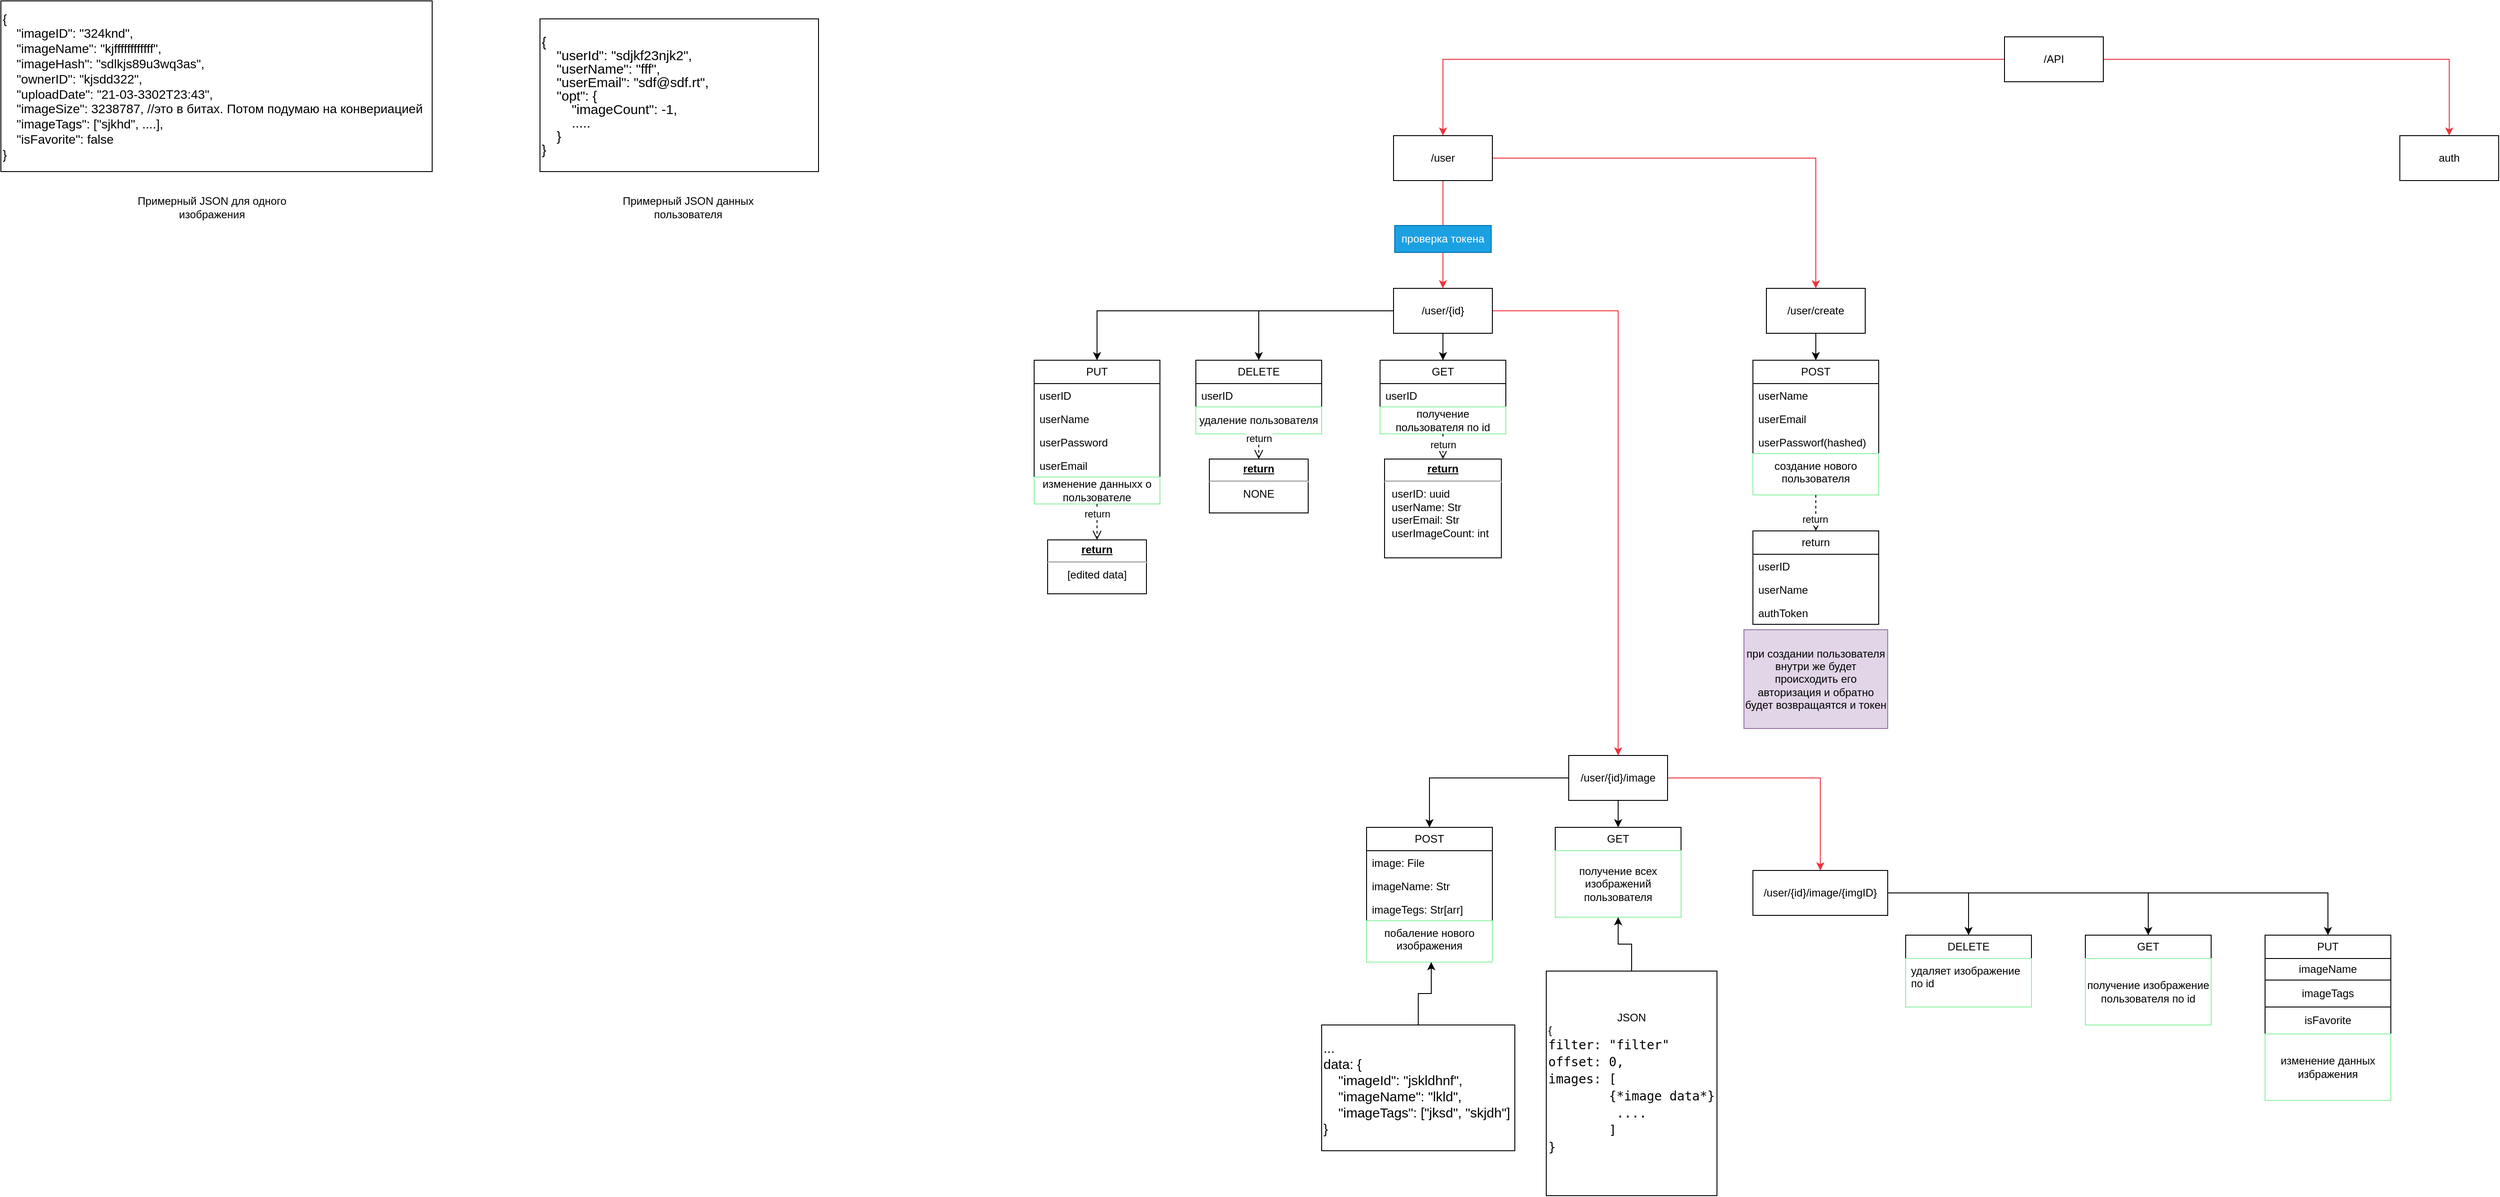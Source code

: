 <mxfile version="22.1.2" type="device">
  <diagram name="Page-1" id="VDa84fjbdHk5lfzFZGqd">
    <mxGraphModel dx="3134" dy="759" grid="1" gridSize="10" guides="1" tooltips="1" connect="1" arrows="1" fold="1" page="1" pageScale="1" pageWidth="850" pageHeight="1100" math="0" shadow="0">
      <root>
        <mxCell id="0" />
        <mxCell id="1" parent="0" />
        <mxCell id="FO7ApF4EuNFh9P2Lm897-5" style="edgeStyle=orthogonalEdgeStyle;rounded=0;orthogonalLoop=1;jettySize=auto;html=1;strokeColor=#ed333b;exitX=1;exitY=0.5;exitDx=0;exitDy=0;" parent="1" source="FO7ApF4EuNFh9P2Lm897-93" target="FO7ApF4EuNFh9P2Lm897-3" edge="1">
          <mxGeometry relative="1" as="geometry">
            <mxPoint x="-1.053" y="215" as="sourcePoint" />
          </mxGeometry>
        </mxCell>
        <mxCell id="FO7ApF4EuNFh9P2Lm897-6" style="edgeStyle=orthogonalEdgeStyle;rounded=0;orthogonalLoop=1;jettySize=auto;html=1;exitX=0;exitY=0.5;exitDx=0;exitDy=0;entryX=0.5;entryY=0;entryDx=0;entryDy=0;strokeColor=#ed333b;" parent="1" source="FO7ApF4EuNFh9P2Lm897-1" target="FO7ApF4EuNFh9P2Lm897-14" edge="1">
          <mxGeometry relative="1" as="geometry">
            <mxPoint x="185" y="200" as="targetPoint" />
          </mxGeometry>
        </mxCell>
        <mxCell id="FO7ApF4EuNFh9P2Lm897-7" style="edgeStyle=orthogonalEdgeStyle;rounded=0;orthogonalLoop=1;jettySize=auto;html=1;exitX=1;exitY=0.5;exitDx=0;exitDy=0;strokeColor=#ed333b;" parent="1" source="FO7ApF4EuNFh9P2Lm897-1" target="FO7ApF4EuNFh9P2Lm897-4" edge="1">
          <mxGeometry relative="1" as="geometry" />
        </mxCell>
        <mxCell id="FO7ApF4EuNFh9P2Lm897-1" value="&lt;div&gt;/API&lt;/div&gt;" style="html=1;whiteSpace=wrap;" parent="1" vertex="1">
          <mxGeometry x="570" y="80" width="110" height="50" as="geometry" />
        </mxCell>
        <mxCell id="FO7ApF4EuNFh9P2Lm897-140" style="edgeStyle=orthogonalEdgeStyle;rounded=0;orthogonalLoop=1;jettySize=auto;html=1;exitX=0.5;exitY=1;exitDx=0;exitDy=0;entryX=0.5;entryY=0;entryDx=0;entryDy=0;" parent="1" source="FO7ApF4EuNFh9P2Lm897-3" target="FO7ApF4EuNFh9P2Lm897-137" edge="1">
          <mxGeometry relative="1" as="geometry" />
        </mxCell>
        <mxCell id="FO7ApF4EuNFh9P2Lm897-146" style="edgeStyle=orthogonalEdgeStyle;rounded=0;orthogonalLoop=1;jettySize=auto;html=1;exitX=0;exitY=0.5;exitDx=0;exitDy=0;entryX=0.5;entryY=0;entryDx=0;entryDy=0;" parent="1" source="FO7ApF4EuNFh9P2Lm897-3" target="FO7ApF4EuNFh9P2Lm897-141" edge="1">
          <mxGeometry relative="1" as="geometry" />
        </mxCell>
        <mxCell id="FO7ApF4EuNFh9P2Lm897-148" style="edgeStyle=orthogonalEdgeStyle;rounded=0;orthogonalLoop=1;jettySize=auto;html=1;exitX=1;exitY=0.5;exitDx=0;exitDy=0;strokeColor=#ed333b;" parent="1" source="FO7ApF4EuNFh9P2Lm897-3" target="FO7ApF4EuNFh9P2Lm897-147" edge="1">
          <mxGeometry relative="1" as="geometry" />
        </mxCell>
        <mxCell id="FO7ApF4EuNFh9P2Lm897-3" value="&lt;div&gt;/user/{id}/image&lt;/div&gt;" style="html=1;whiteSpace=wrap;" parent="1" vertex="1">
          <mxGeometry x="85" y="880" width="110" height="50" as="geometry" />
        </mxCell>
        <mxCell id="FO7ApF4EuNFh9P2Lm897-4" value="auth" style="html=1;whiteSpace=wrap;" parent="1" vertex="1">
          <mxGeometry x="1010" y="190" width="110" height="50" as="geometry" />
        </mxCell>
        <mxCell id="FO7ApF4EuNFh9P2Lm897-94" style="edgeStyle=orthogonalEdgeStyle;rounded=0;orthogonalLoop=1;jettySize=auto;html=1;exitX=0.5;exitY=1;exitDx=0;exitDy=0;entryX=0.5;entryY=0;entryDx=0;entryDy=0;strokeColor=#ed333b;" parent="1" source="FO7ApF4EuNFh9P2Lm897-14" target="FO7ApF4EuNFh9P2Lm897-93" edge="1">
          <mxGeometry relative="1" as="geometry">
            <Array as="points">
              <mxPoint x="-55" y="240" />
              <mxPoint x="-55" y="740" />
            </Array>
          </mxGeometry>
        </mxCell>
        <mxCell id="FO7ApF4EuNFh9P2Lm897-118" style="edgeStyle=orthogonalEdgeStyle;rounded=0;orthogonalLoop=1;jettySize=auto;html=1;exitX=1;exitY=0.5;exitDx=0;exitDy=0;strokeColor=#ed333b;" parent="1" source="FO7ApF4EuNFh9P2Lm897-14" target="FO7ApF4EuNFh9P2Lm897-117" edge="1">
          <mxGeometry relative="1" as="geometry" />
        </mxCell>
        <mxCell id="FO7ApF4EuNFh9P2Lm897-14" value="/user" style="html=1;whiteSpace=wrap;" parent="1" vertex="1">
          <mxGeometry x="-110" y="190" width="110" height="50" as="geometry" />
        </mxCell>
        <mxCell id="FO7ApF4EuNFh9P2Lm897-27" value="GET" style="swimlane;fontStyle=0;childLayout=stackLayout;horizontal=1;startSize=26;fillColor=none;horizontalStack=0;resizeParent=1;resizeParentMax=0;resizeLast=0;collapsible=1;marginBottom=0;whiteSpace=wrap;html=1;" parent="1" vertex="1">
          <mxGeometry x="-125" y="440" width="140" height="82" as="geometry" />
        </mxCell>
        <mxCell id="FO7ApF4EuNFh9P2Lm897-28" value="userID" style="text;strokeColor=none;fillColor=none;align=left;verticalAlign=top;spacingLeft=4;spacingRight=4;overflow=hidden;rotatable=0;points=[[0,0.5],[1,0.5]];portConstraint=eastwest;whiteSpace=wrap;html=1;" parent="FO7ApF4EuNFh9P2Lm897-27" vertex="1">
          <mxGeometry y="26" width="140" height="26" as="geometry" />
        </mxCell>
        <mxCell id="FO7ApF4EuNFh9P2Lm897-37" value="получение пользователя по id" style="text;html=1;strokeColor=#8ff0a4;fillColor=none;align=center;verticalAlign=middle;whiteSpace=wrap;rounded=0;" parent="FO7ApF4EuNFh9P2Lm897-27" vertex="1">
          <mxGeometry y="52" width="140" height="30" as="geometry" />
        </mxCell>
        <mxCell id="FO7ApF4EuNFh9P2Lm897-49" value="&lt;p style=&quot;margin:0px;margin-top:4px;text-align:center;text-decoration:underline;&quot;&gt;&lt;b&gt;return&lt;/b&gt;&lt;br&gt;&lt;/p&gt;&lt;hr&gt;&lt;p style=&quot;margin:0px;margin-left:8px;&quot;&gt;userID: uuid&lt;br&gt;&lt;/p&gt;&lt;p style=&quot;margin:0px;margin-left:8px;&quot;&gt;userName: Str&lt;/p&gt;&lt;p style=&quot;margin:0px;margin-left:8px;&quot;&gt;userEmail: Str&lt;/p&gt;&lt;p style=&quot;margin:0px;margin-left:8px;&quot;&gt;userImageCount: int&lt;br&gt;&lt;/p&gt;" style="verticalAlign=top;align=left;overflow=fill;fontSize=12;fontFamily=Helvetica;html=1;whiteSpace=wrap;" parent="1" vertex="1">
          <mxGeometry x="-120" y="550" width="130" height="110" as="geometry" />
        </mxCell>
        <mxCell id="FO7ApF4EuNFh9P2Lm897-50" value="return" style="html=1;verticalAlign=bottom;endArrow=open;dashed=1;endSize=8;curved=0;rounded=0;exitX=0.5;exitY=1;exitDx=0;exitDy=0;entryX=0.5;entryY=0;entryDx=0;entryDy=0;" parent="1" source="FO7ApF4EuNFh9P2Lm897-27" target="FO7ApF4EuNFh9P2Lm897-49" edge="1">
          <mxGeometry x="0.474" relative="1" as="geometry">
            <mxPoint x="10" y="522" as="sourcePoint" />
            <mxPoint x="320" y="600" as="targetPoint" />
            <mxPoint as="offset" />
          </mxGeometry>
        </mxCell>
        <mxCell id="FO7ApF4EuNFh9P2Lm897-57" value="DELETE" style="swimlane;fontStyle=0;childLayout=stackLayout;horizontal=1;startSize=26;fillColor=none;horizontalStack=0;resizeParent=1;resizeParentMax=0;resizeLast=0;collapsible=1;marginBottom=0;whiteSpace=wrap;html=1;" parent="1" vertex="1">
          <mxGeometry x="-330" y="440" width="140" height="82" as="geometry" />
        </mxCell>
        <mxCell id="FO7ApF4EuNFh9P2Lm897-58" value="userID" style="text;strokeColor=none;fillColor=none;align=left;verticalAlign=top;spacingLeft=4;spacingRight=4;overflow=hidden;rotatable=0;points=[[0,0.5],[1,0.5]];portConstraint=eastwest;whiteSpace=wrap;html=1;" parent="FO7ApF4EuNFh9P2Lm897-57" vertex="1">
          <mxGeometry y="26" width="140" height="26" as="geometry" />
        </mxCell>
        <mxCell id="FO7ApF4EuNFh9P2Lm897-62" value="удаление пользователя" style="text;html=1;align=center;verticalAlign=middle;whiteSpace=wrap;rounded=0;strokeColor=#8ff0a4;" parent="FO7ApF4EuNFh9P2Lm897-57" vertex="1">
          <mxGeometry y="52" width="140" height="30" as="geometry" />
        </mxCell>
        <mxCell id="FO7ApF4EuNFh9P2Lm897-63" value="&lt;p style=&quot;margin:0px;margin-top:4px;text-align:center;text-decoration:underline;&quot;&gt;&lt;b&gt;return&lt;/b&gt;&lt;br&gt;&lt;/p&gt;&lt;hr&gt;&lt;div align=&quot;center&quot;&gt;NONE&lt;br&gt;&lt;/div&gt;" style="verticalAlign=top;align=left;overflow=fill;fontSize=12;fontFamily=Helvetica;html=1;whiteSpace=wrap;" parent="1" vertex="1">
          <mxGeometry x="-315" y="550" width="110" height="60" as="geometry" />
        </mxCell>
        <mxCell id="FO7ApF4EuNFh9P2Lm897-65" value="return" style="html=1;verticalAlign=bottom;endArrow=open;dashed=1;endSize=8;curved=0;rounded=0;exitX=0.5;exitY=1;exitDx=0;exitDy=0;entryX=0.5;entryY=0;entryDx=0;entryDy=0;" parent="1" source="FO7ApF4EuNFh9P2Lm897-62" target="FO7ApF4EuNFh9P2Lm897-63" edge="1">
          <mxGeometry relative="1" as="geometry">
            <mxPoint x="-315" y="522" as="sourcePoint" />
            <mxPoint x="-5" y="380" as="targetPoint" />
          </mxGeometry>
        </mxCell>
        <mxCell id="FO7ApF4EuNFh9P2Lm897-67" value="PUT" style="swimlane;fontStyle=0;childLayout=stackLayout;horizontal=1;startSize=26;fillColor=none;horizontalStack=0;resizeParent=1;resizeParentMax=0;resizeLast=0;collapsible=1;marginBottom=0;whiteSpace=wrap;html=1;" parent="1" vertex="1">
          <mxGeometry x="-510" y="440" width="140" height="160" as="geometry" />
        </mxCell>
        <mxCell id="FO7ApF4EuNFh9P2Lm897-68" value="userID" style="text;strokeColor=none;fillColor=none;align=left;verticalAlign=top;spacingLeft=4;spacingRight=4;overflow=hidden;rotatable=0;points=[[0,0.5],[1,0.5]];portConstraint=eastwest;whiteSpace=wrap;html=1;" parent="FO7ApF4EuNFh9P2Lm897-67" vertex="1">
          <mxGeometry y="26" width="140" height="26" as="geometry" />
        </mxCell>
        <mxCell id="FO7ApF4EuNFh9P2Lm897-69" value="userName" style="text;strokeColor=none;fillColor=none;align=left;verticalAlign=top;spacingLeft=4;spacingRight=4;overflow=hidden;rotatable=0;points=[[0,0.5],[1,0.5]];portConstraint=eastwest;whiteSpace=wrap;html=1;" parent="FO7ApF4EuNFh9P2Lm897-67" vertex="1">
          <mxGeometry y="52" width="140" height="26" as="geometry" />
        </mxCell>
        <mxCell id="FO7ApF4EuNFh9P2Lm897-70" value="userPassword" style="text;strokeColor=none;fillColor=none;align=left;verticalAlign=top;spacingLeft=4;spacingRight=4;overflow=hidden;rotatable=0;points=[[0,0.5],[1,0.5]];portConstraint=eastwest;whiteSpace=wrap;html=1;" parent="FO7ApF4EuNFh9P2Lm897-67" vertex="1">
          <mxGeometry y="78" width="140" height="26" as="geometry" />
        </mxCell>
        <mxCell id="FO7ApF4EuNFh9P2Lm897-71" value="userEmail" style="text;strokeColor=none;fillColor=none;align=left;verticalAlign=top;spacingLeft=4;spacingRight=4;overflow=hidden;rotatable=0;points=[[0,0.5],[1,0.5]];portConstraint=eastwest;whiteSpace=wrap;html=1;" parent="FO7ApF4EuNFh9P2Lm897-67" vertex="1">
          <mxGeometry y="104" width="140" height="26" as="geometry" />
        </mxCell>
        <mxCell id="FO7ApF4EuNFh9P2Lm897-101" value="изменение данныхх о пользователе" style="text;html=1;strokeColor=#8ff0a4;fillColor=none;align=center;verticalAlign=middle;whiteSpace=wrap;rounded=0;" parent="FO7ApF4EuNFh9P2Lm897-67" vertex="1">
          <mxGeometry y="130" width="140" height="30" as="geometry" />
        </mxCell>
        <mxCell id="FO7ApF4EuNFh9P2Lm897-95" style="edgeStyle=orthogonalEdgeStyle;rounded=0;orthogonalLoop=1;jettySize=auto;html=1;exitX=0.5;exitY=1;exitDx=0;exitDy=0;entryX=0.5;entryY=0;entryDx=0;entryDy=0;" parent="1" source="FO7ApF4EuNFh9P2Lm897-93" target="FO7ApF4EuNFh9P2Lm897-27" edge="1">
          <mxGeometry relative="1" as="geometry" />
        </mxCell>
        <mxCell id="FO7ApF4EuNFh9P2Lm897-115" style="edgeStyle=orthogonalEdgeStyle;rounded=0;orthogonalLoop=1;jettySize=auto;html=1;exitX=0;exitY=0.5;exitDx=0;exitDy=0;entryX=0.5;entryY=0;entryDx=0;entryDy=0;" parent="1" source="FO7ApF4EuNFh9P2Lm897-93" target="FO7ApF4EuNFh9P2Lm897-67" edge="1">
          <mxGeometry relative="1" as="geometry" />
        </mxCell>
        <mxCell id="FO7ApF4EuNFh9P2Lm897-116" style="edgeStyle=orthogonalEdgeStyle;rounded=0;orthogonalLoop=1;jettySize=auto;html=1;exitX=0;exitY=0.5;exitDx=0;exitDy=0;entryX=0.5;entryY=0;entryDx=0;entryDy=0;" parent="1" source="FO7ApF4EuNFh9P2Lm897-93" target="FO7ApF4EuNFh9P2Lm897-57" edge="1">
          <mxGeometry relative="1" as="geometry" />
        </mxCell>
        <mxCell id="FO7ApF4EuNFh9P2Lm897-93" value="/user/{id}" style="html=1;whiteSpace=wrap;" parent="1" vertex="1">
          <mxGeometry x="-110" y="360" width="110" height="50" as="geometry" />
        </mxCell>
        <mxCell id="FO7ApF4EuNFh9P2Lm897-102" value="&lt;p style=&quot;margin:0px;margin-top:4px;text-align:center;text-decoration:underline;&quot;&gt;&lt;b&gt;return&lt;/b&gt;&lt;br&gt;&lt;/p&gt;&lt;hr&gt;&lt;div align=&quot;center&quot;&gt;[edited data]&lt;br&gt;&lt;/div&gt;" style="verticalAlign=top;align=left;overflow=fill;fontSize=12;fontFamily=Helvetica;html=1;whiteSpace=wrap;" parent="1" vertex="1">
          <mxGeometry x="-495" y="640" width="110" height="60" as="geometry" />
        </mxCell>
        <mxCell id="FO7ApF4EuNFh9P2Lm897-103" value="return" style="html=1;verticalAlign=bottom;endArrow=open;dashed=1;endSize=8;curved=0;rounded=0;exitX=0.5;exitY=1;exitDx=0;exitDy=0;entryX=0.5;entryY=0;entryDx=0;entryDy=0;" parent="1" source="FO7ApF4EuNFh9P2Lm897-101" target="FO7ApF4EuNFh9P2Lm897-102" edge="1">
          <mxGeometry relative="1" as="geometry">
            <mxPoint x="-100" y="540" as="sourcePoint" />
            <mxPoint x="-180" y="540" as="targetPoint" />
          </mxGeometry>
        </mxCell>
        <mxCell id="FO7ApF4EuNFh9P2Lm897-129" style="edgeStyle=orthogonalEdgeStyle;rounded=0;orthogonalLoop=1;jettySize=auto;html=1;exitX=0.5;exitY=1;exitDx=0;exitDy=0;entryX=0.5;entryY=0;entryDx=0;entryDy=0;" parent="1" source="FO7ApF4EuNFh9P2Lm897-117" target="FO7ApF4EuNFh9P2Lm897-120" edge="1">
          <mxGeometry relative="1" as="geometry" />
        </mxCell>
        <mxCell id="FO7ApF4EuNFh9P2Lm897-117" value="/user/create" style="html=1;whiteSpace=wrap;" parent="1" vertex="1">
          <mxGeometry x="305" y="360" width="110" height="50" as="geometry" />
        </mxCell>
        <mxCell id="FO7ApF4EuNFh9P2Lm897-120" value="POST" style="swimlane;fontStyle=0;childLayout=stackLayout;horizontal=1;startSize=26;fillColor=none;horizontalStack=0;resizeParent=1;resizeParentMax=0;resizeLast=0;collapsible=1;marginBottom=0;whiteSpace=wrap;html=1;" parent="1" vertex="1">
          <mxGeometry x="290" y="440" width="140" height="150" as="geometry" />
        </mxCell>
        <mxCell id="FO7ApF4EuNFh9P2Lm897-121" value="userName" style="text;strokeColor=none;fillColor=none;align=left;verticalAlign=top;spacingLeft=4;spacingRight=4;overflow=hidden;rotatable=0;points=[[0,0.5],[1,0.5]];portConstraint=eastwest;whiteSpace=wrap;html=1;" parent="FO7ApF4EuNFh9P2Lm897-120" vertex="1">
          <mxGeometry y="26" width="140" height="26" as="geometry" />
        </mxCell>
        <mxCell id="FO7ApF4EuNFh9P2Lm897-122" value="userEmail" style="text;strokeColor=none;fillColor=none;align=left;verticalAlign=top;spacingLeft=4;spacingRight=4;overflow=hidden;rotatable=0;points=[[0,0.5],[1,0.5]];portConstraint=eastwest;whiteSpace=wrap;html=1;" parent="FO7ApF4EuNFh9P2Lm897-120" vertex="1">
          <mxGeometry y="52" width="140" height="26" as="geometry" />
        </mxCell>
        <mxCell id="FO7ApF4EuNFh9P2Lm897-123" value="userPassworf(hashed)" style="text;strokeColor=none;fillColor=none;align=left;verticalAlign=top;spacingLeft=4;spacingRight=4;overflow=hidden;rotatable=0;points=[[0,0.5],[1,0.5]];portConstraint=eastwest;whiteSpace=wrap;html=1;" parent="FO7ApF4EuNFh9P2Lm897-120" vertex="1">
          <mxGeometry y="78" width="140" height="26" as="geometry" />
        </mxCell>
        <mxCell id="FO7ApF4EuNFh9P2Lm897-130" value="&lt;div align=&quot;center&quot;&gt;создание нового пользователя&lt;/div&gt;" style="text;strokeColor=#8ff0a4;fillColor=none;align=center;verticalAlign=top;spacingLeft=4;spacingRight=4;overflow=hidden;rotatable=0;points=[[0,0.5],[1,0.5]];portConstraint=eastwest;whiteSpace=wrap;html=1;" parent="FO7ApF4EuNFh9P2Lm897-120" vertex="1">
          <mxGeometry y="104" width="140" height="46" as="geometry" />
        </mxCell>
        <mxCell id="FO7ApF4EuNFh9P2Lm897-124" value="return" style="html=1;verticalAlign=bottom;endArrow=open;dashed=1;endSize=8;curved=0;rounded=0;" parent="1" target="FO7ApF4EuNFh9P2Lm897-125" edge="1">
          <mxGeometry x="0.763" y="-1" relative="1" as="geometry">
            <mxPoint x="360" y="590" as="sourcePoint" />
            <mxPoint x="475" y="510" as="targetPoint" />
            <mxPoint as="offset" />
          </mxGeometry>
        </mxCell>
        <mxCell id="FO7ApF4EuNFh9P2Lm897-125" value="return" style="swimlane;fontStyle=0;childLayout=stackLayout;horizontal=1;startSize=26;fillColor=none;horizontalStack=0;resizeParent=1;resizeParentMax=0;resizeLast=0;collapsible=1;marginBottom=0;whiteSpace=wrap;html=1;" parent="1" vertex="1">
          <mxGeometry x="290" y="630" width="140" height="104" as="geometry" />
        </mxCell>
        <mxCell id="FO7ApF4EuNFh9P2Lm897-126" value="userID" style="text;strokeColor=none;fillColor=none;align=left;verticalAlign=top;spacingLeft=4;spacingRight=4;overflow=hidden;rotatable=0;points=[[0,0.5],[1,0.5]];portConstraint=eastwest;whiteSpace=wrap;html=1;" parent="FO7ApF4EuNFh9P2Lm897-125" vertex="1">
          <mxGeometry y="26" width="140" height="26" as="geometry" />
        </mxCell>
        <mxCell id="FO7ApF4EuNFh9P2Lm897-127" value="userName" style="text;strokeColor=none;fillColor=none;align=left;verticalAlign=top;spacingLeft=4;spacingRight=4;overflow=hidden;rotatable=0;points=[[0,0.5],[1,0.5]];portConstraint=eastwest;whiteSpace=wrap;html=1;" parent="FO7ApF4EuNFh9P2Lm897-125" vertex="1">
          <mxGeometry y="52" width="140" height="26" as="geometry" />
        </mxCell>
        <mxCell id="FO7ApF4EuNFh9P2Lm897-131" value="authToken" style="text;strokeColor=none;fillColor=none;align=left;verticalAlign=top;spacingLeft=4;spacingRight=4;overflow=hidden;rotatable=0;points=[[0,0.5],[1,0.5]];portConstraint=eastwest;whiteSpace=wrap;html=1;" parent="FO7ApF4EuNFh9P2Lm897-125" vertex="1">
          <mxGeometry y="78" width="140" height="26" as="geometry" />
        </mxCell>
        <mxCell id="FO7ApF4EuNFh9P2Lm897-133" value="при создании пользователя внутри же будет происходить его авторизация и обратно будет возвращаятся и токен" style="text;html=1;strokeColor=#9673a6;fillColor=#e1d5e7;align=center;verticalAlign=middle;whiteSpace=wrap;rounded=0;" parent="1" vertex="1">
          <mxGeometry x="280" y="740" width="160" height="110" as="geometry" />
        </mxCell>
        <mxCell id="FO7ApF4EuNFh9P2Lm897-136" value="проверка токена" style="rounded=0;whiteSpace=wrap;html=1;fillColor=#1ba1e2;strokeColor=#006EAF;fontColor=#ffffff;" parent="1" vertex="1">
          <mxGeometry x="-108.75" y="290" width="107.5" height="30" as="geometry" />
        </mxCell>
        <mxCell id="FO7ApF4EuNFh9P2Lm897-137" value="GET" style="swimlane;fontStyle=0;childLayout=stackLayout;horizontal=1;startSize=26;fillColor=none;horizontalStack=0;resizeParent=1;resizeParentMax=0;resizeLast=0;collapsible=1;marginBottom=0;whiteSpace=wrap;html=1;" parent="1" vertex="1">
          <mxGeometry x="70" y="960" width="140" height="100" as="geometry" />
        </mxCell>
        <mxCell id="FO7ApF4EuNFh9P2Lm897-139" value="получение всех изображений пользователя" style="text;html=1;strokeColor=#8ff0a4;fillColor=none;align=center;verticalAlign=middle;whiteSpace=wrap;rounded=0;" parent="FO7ApF4EuNFh9P2Lm897-137" vertex="1">
          <mxGeometry y="26" width="140" height="74" as="geometry" />
        </mxCell>
        <mxCell id="FO7ApF4EuNFh9P2Lm897-141" value="POST" style="swimlane;fontStyle=0;childLayout=stackLayout;horizontal=1;startSize=26;fillColor=none;horizontalStack=0;resizeParent=1;resizeParentMax=0;resizeLast=0;collapsible=1;marginBottom=0;whiteSpace=wrap;html=1;" parent="1" vertex="1">
          <mxGeometry x="-140" y="960" width="140" height="150" as="geometry" />
        </mxCell>
        <mxCell id="FO7ApF4EuNFh9P2Lm897-142" value="&lt;div&gt;image: File&lt;/div&gt;" style="text;strokeColor=none;fillColor=none;align=left;verticalAlign=top;spacingLeft=4;spacingRight=4;overflow=hidden;rotatable=0;points=[[0,0.5],[1,0.5]];portConstraint=eastwest;whiteSpace=wrap;html=1;" parent="FO7ApF4EuNFh9P2Lm897-141" vertex="1">
          <mxGeometry y="26" width="140" height="26" as="geometry" />
        </mxCell>
        <mxCell id="FO7ApF4EuNFh9P2Lm897-154" value="imageName: Str" style="text;strokeColor=none;fillColor=none;align=left;verticalAlign=top;spacingLeft=4;spacingRight=4;overflow=hidden;rotatable=0;points=[[0,0.5],[1,0.5]];portConstraint=eastwest;whiteSpace=wrap;html=1;" parent="FO7ApF4EuNFh9P2Lm897-141" vertex="1">
          <mxGeometry y="52" width="140" height="26" as="geometry" />
        </mxCell>
        <mxCell id="FO7ApF4EuNFh9P2Lm897-155" value="imageTegs: Str[arr]" style="text;strokeColor=none;fillColor=none;align=left;verticalAlign=top;spacingLeft=4;spacingRight=4;overflow=hidden;rotatable=0;points=[[0,0.5],[1,0.5]];portConstraint=eastwest;whiteSpace=wrap;html=1;" parent="FO7ApF4EuNFh9P2Lm897-141" vertex="1">
          <mxGeometry y="78" width="140" height="26" as="geometry" />
        </mxCell>
        <mxCell id="FO7ApF4EuNFh9P2Lm897-145" value="побаление нового изображения" style="text;strokeColor=#8ff0a4;fillColor=none;align=center;verticalAlign=top;spacingLeft=4;spacingRight=4;overflow=hidden;rotatable=0;points=[[0,0.5],[1,0.5]];portConstraint=eastwest;whiteSpace=wrap;html=1;" parent="FO7ApF4EuNFh9P2Lm897-141" vertex="1">
          <mxGeometry y="104" width="140" height="46" as="geometry" />
        </mxCell>
        <mxCell id="FO7ApF4EuNFh9P2Lm897-153" style="edgeStyle=orthogonalEdgeStyle;rounded=0;orthogonalLoop=1;jettySize=auto;html=1;exitX=1;exitY=0.5;exitDx=0;exitDy=0;" parent="1" source="FO7ApF4EuNFh9P2Lm897-147" target="FO7ApF4EuNFh9P2Lm897-149" edge="1">
          <mxGeometry relative="1" as="geometry" />
        </mxCell>
        <mxCell id="FO7ApF4EuNFh9P2Lm897-158" style="edgeStyle=orthogonalEdgeStyle;rounded=0;orthogonalLoop=1;jettySize=auto;html=1;exitX=1;exitY=0.5;exitDx=0;exitDy=0;" parent="1" source="FO7ApF4EuNFh9P2Lm897-147" target="FO7ApF4EuNFh9P2Lm897-156" edge="1">
          <mxGeometry relative="1" as="geometry" />
        </mxCell>
        <mxCell id="wBVSe3aJyRtdsq2dPG20-7" style="edgeStyle=orthogonalEdgeStyle;rounded=0;orthogonalLoop=1;jettySize=auto;html=1;exitX=1;exitY=0.5;exitDx=0;exitDy=0;entryX=0.5;entryY=0;entryDx=0;entryDy=0;" edge="1" parent="1" source="FO7ApF4EuNFh9P2Lm897-147" target="wBVSe3aJyRtdsq2dPG20-2">
          <mxGeometry relative="1" as="geometry" />
        </mxCell>
        <mxCell id="FO7ApF4EuNFh9P2Lm897-147" value="&lt;div&gt;/user/{id}/image/{imgID}&lt;/div&gt;" style="html=1;whiteSpace=wrap;" parent="1" vertex="1">
          <mxGeometry x="290" y="1008" width="150" height="50" as="geometry" />
        </mxCell>
        <mxCell id="FO7ApF4EuNFh9P2Lm897-149" value="DELETE" style="swimlane;fontStyle=0;childLayout=stackLayout;horizontal=1;startSize=26;fillColor=none;horizontalStack=0;resizeParent=1;resizeParentMax=0;resizeLast=0;collapsible=1;marginBottom=0;whiteSpace=wrap;html=1;" parent="1" vertex="1">
          <mxGeometry x="460" y="1080" width="140" height="80" as="geometry" />
        </mxCell>
        <mxCell id="FO7ApF4EuNFh9P2Lm897-152" value="удаляет изображение по id" style="text;strokeColor=#8ff0a4;fillColor=none;align=left;verticalAlign=top;spacingLeft=4;spacingRight=4;overflow=hidden;rotatable=0;points=[[0,0.5],[1,0.5]];portConstraint=eastwest;whiteSpace=wrap;html=1;" parent="FO7ApF4EuNFh9P2Lm897-149" vertex="1">
          <mxGeometry y="26" width="140" height="54" as="geometry" />
        </mxCell>
        <mxCell id="FO7ApF4EuNFh9P2Lm897-156" value="GET" style="swimlane;fontStyle=0;childLayout=stackLayout;horizontal=1;startSize=26;fillColor=none;horizontalStack=0;resizeParent=1;resizeParentMax=0;resizeLast=0;collapsible=1;marginBottom=0;whiteSpace=wrap;html=1;" parent="1" vertex="1">
          <mxGeometry x="660" y="1080" width="140" height="100" as="geometry" />
        </mxCell>
        <mxCell id="FO7ApF4EuNFh9P2Lm897-157" value="получение изображение пользователя по id" style="text;html=1;strokeColor=#8ff0a4;fillColor=none;align=center;verticalAlign=middle;whiteSpace=wrap;rounded=0;" parent="FO7ApF4EuNFh9P2Lm897-156" vertex="1">
          <mxGeometry y="26" width="140" height="74" as="geometry" />
        </mxCell>
        <mxCell id="HGypwTEKrNq7sxcKAlPX-3" style="edgeStyle=orthogonalEdgeStyle;rounded=0;orthogonalLoop=1;jettySize=auto;html=1;exitX=0.5;exitY=0;exitDx=0;exitDy=0;entryX=0.5;entryY=1;entryDx=0;entryDy=0;" parent="1" source="HGypwTEKrNq7sxcKAlPX-2" target="FO7ApF4EuNFh9P2Lm897-139" edge="1">
          <mxGeometry relative="1" as="geometry" />
        </mxCell>
        <mxCell id="HGypwTEKrNq7sxcKAlPX-2" value="&lt;div&gt;&lt;span style=&quot;background-color: rgb(255, 255, 255);&quot;&gt;JSON&lt;/span&gt;&lt;/div&gt;&lt;div align=&quot;left&quot;&gt;&lt;span style=&quot;background-color: rgb(255, 255, 255);&quot;&gt;{&lt;/span&gt;&lt;div style=&quot;font-family: &amp;quot;Droid Sans Mono&amp;quot;, &amp;quot;monospace&amp;quot;, monospace; font-weight: normal; font-size: 14px; line-height: 19px;&quot;&gt;&lt;div&gt;&lt;span style=&quot;background-color: rgb(255, 255, 255);&quot;&gt; filter: &quot;filter&quot;&lt;/span&gt;&lt;/div&gt;&lt;div&gt;&lt;span style=&quot;background-color: rgb(255, 255, 255);&quot;&gt;    offset: 0,&lt;/span&gt;&lt;/div&gt;&lt;div&gt;&lt;span style=&quot;background-color: rgb(255, 255, 255);&quot;&gt;    images: [&lt;/span&gt;&lt;/div&gt;&lt;div&gt;&lt;span style=&quot;background-color: rgb(255, 255, 255);&quot;&gt;        &lt;span style=&quot;white-space: pre;&quot;&gt;&#x9;&lt;/span&gt;{*image data*}&lt;/span&gt;&lt;/div&gt;&lt;div&gt;&lt;span style=&quot;background-color: rgb(255, 255, 255);&quot;&gt;&lt;span style=&quot;white-space: pre;&quot;&gt;&#x9;&lt;/span&gt;        ....&lt;/span&gt;&lt;/div&gt;&lt;div&gt;&lt;span style=&quot;background-color: rgb(255, 255, 255);&quot;&gt;    &lt;span style=&quot;white-space: pre;&quot;&gt;&#x9;&lt;/span&gt;]&lt;/span&gt;&lt;/div&gt;&lt;div&gt;&lt;span style=&quot;background-color: rgb(255, 255, 255);&quot;&gt;}&lt;/span&gt;&lt;/div&gt;&lt;/div&gt;&lt;/div&gt;" style="rounded=0;whiteSpace=wrap;html=1;" parent="1" vertex="1">
          <mxGeometry x="60" y="1120" width="190" height="250" as="geometry" />
        </mxCell>
        <mxCell id="HGypwTEKrNq7sxcKAlPX-6" value="&lt;font style=&quot;font-size: 14px;&quot;&gt;{&lt;br&gt;&amp;nbsp;&amp;nbsp;&amp;nbsp; &quot;imageID&quot;: &quot;324knd&quot;,&lt;br&gt;&amp;nbsp;&amp;nbsp;&amp;nbsp; &quot;imageName&quot;: &quot;kjffffffffffff&quot;,&lt;br&gt;&amp;nbsp;&amp;nbsp;&amp;nbsp; &quot;imageHash&quot;: &quot;sdlkjs89u3wq3as&quot;,&lt;br&gt;&amp;nbsp;&amp;nbsp;&amp;nbsp; &quot;ownerID&quot;: &quot;kjsdd322&quot;,&lt;br&gt;&amp;nbsp;&amp;nbsp;&amp;nbsp; &quot;uploadDate&quot;: &quot;21-03-3302T23:43&quot;,&lt;br&gt;&amp;nbsp;&amp;nbsp;&amp;nbsp; &quot;imageSize&quot;: 3238787, //это в битах. Потом подумаю на конвериацией&lt;br&gt;&amp;nbsp;&amp;nbsp;&amp;nbsp; &quot;imageTags&quot;: [&quot;sjkhd&quot;, ....],&lt;br&gt;&amp;nbsp;&amp;nbsp;&amp;nbsp; &quot;isFavorite&quot;: false&lt;br&gt;}&lt;/font&gt;" style="rounded=0;whiteSpace=wrap;html=1;align=left;" parent="1" vertex="1">
          <mxGeometry x="-1660" y="40" width="480" height="190" as="geometry" />
        </mxCell>
        <mxCell id="HGypwTEKrNq7sxcKAlPX-7" value="Примерный JSON для одного изображения" style="text;html=1;strokeColor=none;fillColor=none;align=center;verticalAlign=middle;whiteSpace=wrap;rounded=0;" parent="1" vertex="1">
          <mxGeometry x="-1530" y="250" width="210" height="40" as="geometry" />
        </mxCell>
        <mxCell id="Cym9JzraUJ4T-Hf_X6xU-4" value="&lt;p style=&quot;line-height: 100%; font-size: 15px;&quot;&gt;&lt;font style=&quot;font-size: 15px;&quot;&gt;{&lt;br&gt;&amp;nbsp;&amp;nbsp;&amp;nbsp; &quot;userId&quot;: &quot;sdjkf23njk2&quot;,&lt;br&gt;&amp;nbsp;&amp;nbsp;&amp;nbsp; &quot;userName&quot;: &quot;fff&quot;,&lt;br&gt;&amp;nbsp;&amp;nbsp;&amp;nbsp; &quot;userEmail&quot;: &quot;sdf@sdf.rt&quot;,&lt;br&gt;&amp;nbsp;&amp;nbsp;&amp;nbsp; &quot;opt&quot;: {&lt;br&gt;&amp;nbsp;&amp;nbsp;&amp;nbsp;&amp;nbsp;&amp;nbsp;&amp;nbsp;&amp;nbsp; &quot;imageCount&quot;: -1,&lt;br&gt;&amp;nbsp;&amp;nbsp;&amp;nbsp;&amp;nbsp;&amp;nbsp;&amp;nbsp;&amp;nbsp; .....&lt;br&gt;&amp;nbsp;&amp;nbsp;&amp;nbsp; }&lt;br&gt;}&lt;br&gt;&lt;/font&gt;&lt;/p&gt;" style="rounded=0;whiteSpace=wrap;html=1;align=left;" parent="1" vertex="1">
          <mxGeometry x="-1060" y="60" width="310" height="170" as="geometry" />
        </mxCell>
        <mxCell id="Cym9JzraUJ4T-Hf_X6xU-5" value="Примерный JSON данных пользователя" style="text;html=1;strokeColor=none;fillColor=none;align=center;verticalAlign=middle;whiteSpace=wrap;rounded=0;" parent="1" vertex="1">
          <mxGeometry x="-970" y="250" width="150" height="40" as="geometry" />
        </mxCell>
        <mxCell id="tefrl1qHMUOD7vbDIaVz-1" value="&lt;div style=&quot;font-size: 15px;&quot; align=&quot;left&quot;&gt;...&lt;/div&gt;&lt;div style=&quot;font-size: 15px;&quot; align=&quot;left&quot;&gt;data: {&lt;br&gt;&amp;nbsp;&amp;nbsp;&amp;nbsp; &quot;imageId&quot;: &quot;jskldhnf&quot;,&lt;br&gt;&amp;nbsp;&amp;nbsp;&amp;nbsp; &quot;imageName&quot;: &quot;lkld&quot;,&lt;br&gt;&amp;nbsp;&amp;nbsp;&amp;nbsp; &quot;imageTags&quot;: [&quot;jksd&quot;, &quot;skjdh&quot;]&lt;br&gt;}&lt;/div&gt;" style="rounded=0;whiteSpace=wrap;html=1;align=left;" parent="1" vertex="1">
          <mxGeometry x="-190" y="1180" width="215" height="140" as="geometry" />
        </mxCell>
        <mxCell id="tefrl1qHMUOD7vbDIaVz-2" style="edgeStyle=orthogonalEdgeStyle;rounded=0;orthogonalLoop=1;jettySize=auto;html=1;exitX=0.5;exitY=0;exitDx=0;exitDy=0;entryX=0.514;entryY=1;entryDx=0;entryDy=0;entryPerimeter=0;" parent="1" source="tefrl1qHMUOD7vbDIaVz-1" target="FO7ApF4EuNFh9P2Lm897-145" edge="1">
          <mxGeometry relative="1" as="geometry" />
        </mxCell>
        <mxCell id="wBVSe3aJyRtdsq2dPG20-2" value="PUT" style="swimlane;fontStyle=0;childLayout=stackLayout;horizontal=1;startSize=26;fillColor=none;horizontalStack=0;resizeParent=1;resizeParentMax=0;resizeLast=0;collapsible=1;marginBottom=0;whiteSpace=wrap;html=1;" vertex="1" parent="1">
          <mxGeometry x="860" y="1080" width="140" height="184" as="geometry" />
        </mxCell>
        <mxCell id="wBVSe3aJyRtdsq2dPG20-4" value="imageName" style="rounded=0;whiteSpace=wrap;html=1;" vertex="1" parent="wBVSe3aJyRtdsq2dPG20-2">
          <mxGeometry y="26" width="140" height="24" as="geometry" />
        </mxCell>
        <mxCell id="wBVSe3aJyRtdsq2dPG20-5" value="imageTags" style="rounded=0;whiteSpace=wrap;html=1;" vertex="1" parent="wBVSe3aJyRtdsq2dPG20-2">
          <mxGeometry y="50" width="140" height="30" as="geometry" />
        </mxCell>
        <mxCell id="wBVSe3aJyRtdsq2dPG20-6" value="isFavorite" style="rounded=0;whiteSpace=wrap;html=1;" vertex="1" parent="wBVSe3aJyRtdsq2dPG20-2">
          <mxGeometry y="80" width="140" height="30" as="geometry" />
        </mxCell>
        <mxCell id="wBVSe3aJyRtdsq2dPG20-3" value="изменение данных избражения" style="text;html=1;strokeColor=#8ff0a4;fillColor=none;align=center;verticalAlign=middle;whiteSpace=wrap;rounded=0;" vertex="1" parent="wBVSe3aJyRtdsq2dPG20-2">
          <mxGeometry y="110" width="140" height="74" as="geometry" />
        </mxCell>
      </root>
    </mxGraphModel>
  </diagram>
</mxfile>
